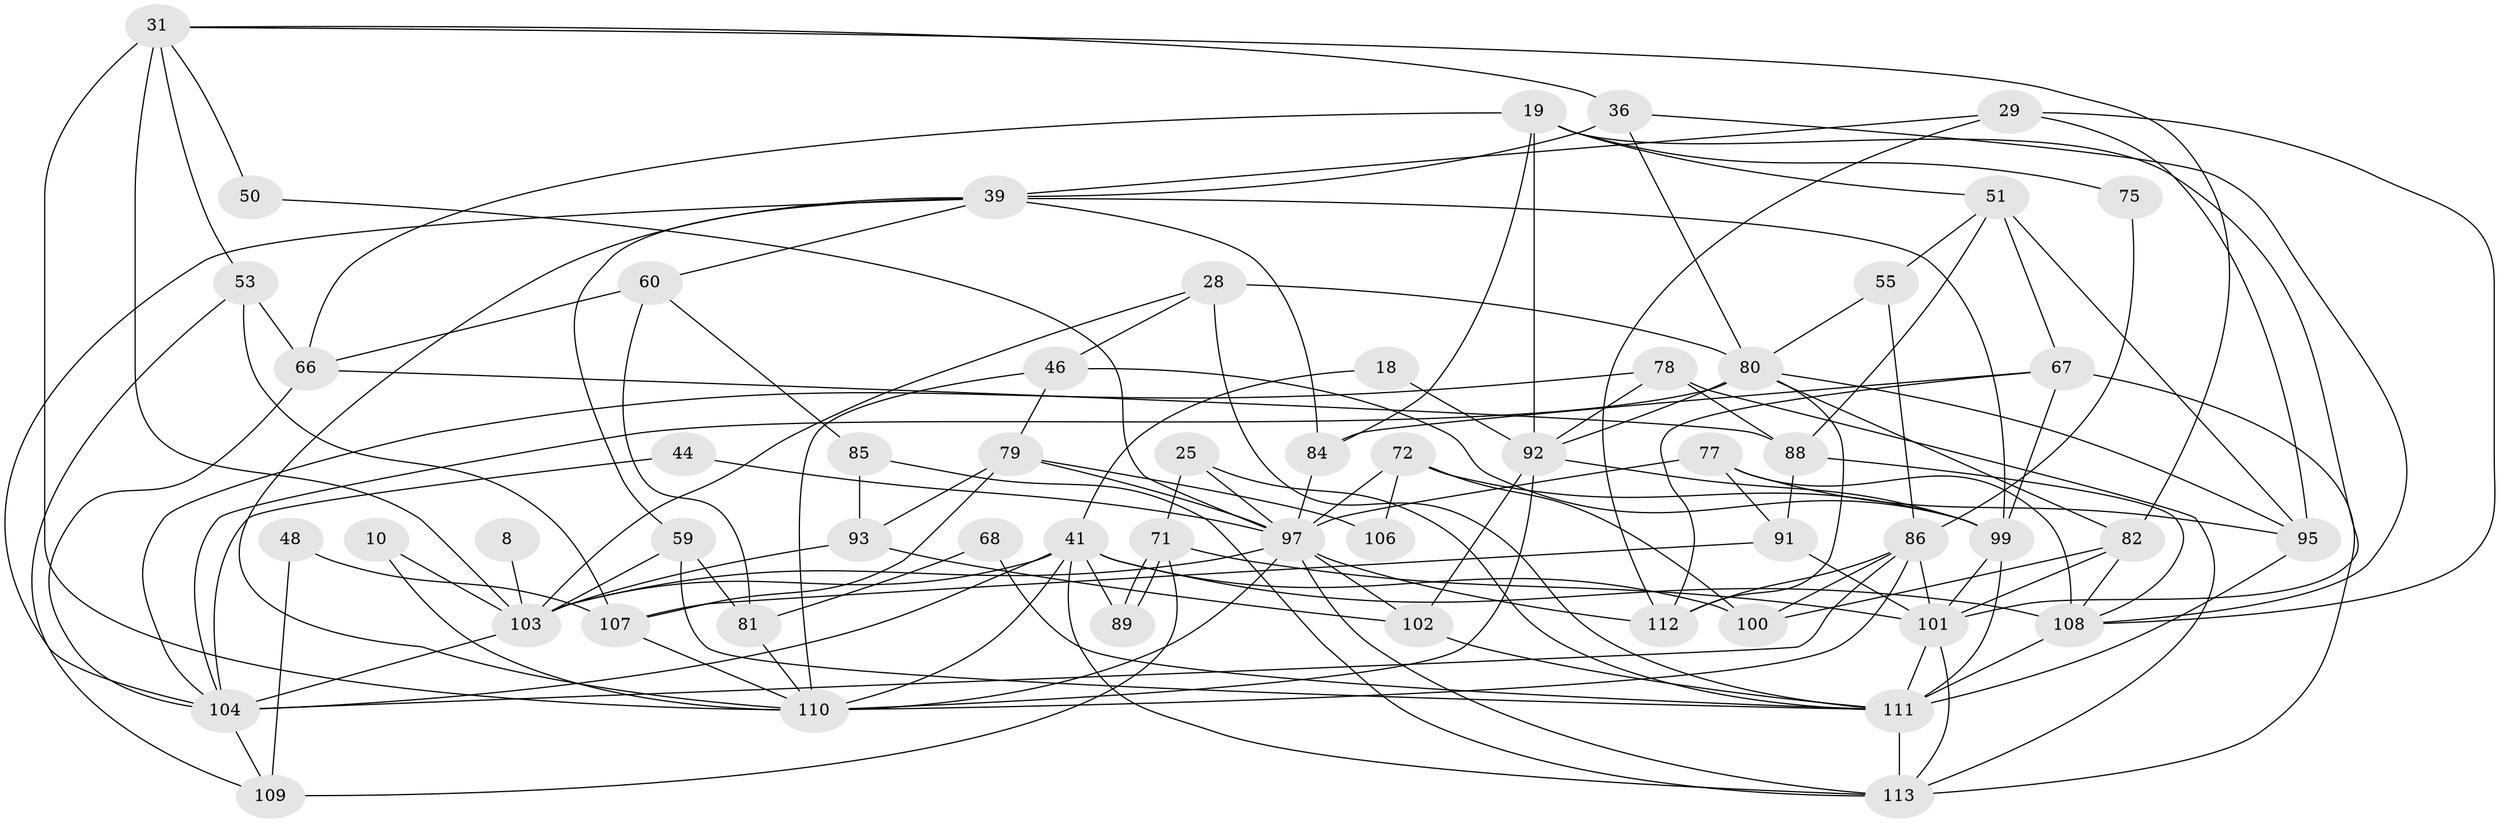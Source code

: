 // original degree distribution, {4: 0.3185840707964602, 3: 0.25663716814159293, 5: 0.11504424778761062, 2: 0.1592920353982301, 7: 0.035398230088495575, 8: 0.04424778761061947, 6: 0.061946902654867256, 10: 0.008849557522123894}
// Generated by graph-tools (version 1.1) at 2025/51/03/09/25 04:51:28]
// undirected, 56 vertices, 138 edges
graph export_dot {
graph [start="1"]
  node [color=gray90,style=filled];
  8;
  10;
  18;
  19 [super="+1"];
  25;
  28 [super="+14"];
  29;
  31;
  36 [super="+32"];
  39 [super="+21+7"];
  41 [super="+12+40"];
  44;
  46;
  48;
  50;
  51 [super="+34"];
  53 [super="+6"];
  55;
  59 [super="+3"];
  60;
  66;
  67 [super="+15+63"];
  68;
  71 [super="+37"];
  72 [super="+47"];
  75;
  77;
  78 [super="+69"];
  79;
  80 [super="+17+11"];
  81;
  82 [super="+33+73"];
  84;
  85;
  86 [super="+70+83"];
  88 [super="+38+13"];
  89;
  91 [super="+27+45"];
  92 [super="+76"];
  93 [super="+4+56"];
  95 [super="+22+57"];
  97 [super="+43+16+23"];
  99 [super="+35+52"];
  100;
  101 [super="+58"];
  102;
  103 [super="+20+90"];
  104 [super="+64+65"];
  106;
  107;
  108 [super="+54"];
  109;
  110 [super="+96+74+94"];
  111 [super="+9+87"];
  112 [super="+105"];
  113 [super="+98"];
  8 -- 103 [weight=2];
  10 -- 103;
  10 -- 110;
  18 -- 92;
  18 -- 41;
  19 -- 84;
  19 -- 101 [weight=2];
  19 -- 75;
  19 -- 66;
  19 -- 92 [weight=2];
  19 -- 51;
  25 -- 71;
  25 -- 97;
  25 -- 111;
  28 -- 46;
  28 -- 111;
  28 -- 80;
  28 -- 103;
  29 -- 108;
  29 -- 112;
  29 -- 39;
  29 -- 95;
  31 -- 50;
  31 -- 53;
  31 -- 82;
  31 -- 103 [weight=2];
  31 -- 36;
  31 -- 110 [weight=2];
  36 -- 39;
  36 -- 108;
  36 -- 80 [weight=2];
  39 -- 84;
  39 -- 110;
  39 -- 99;
  39 -- 104;
  39 -- 59;
  39 -- 60;
  41 -- 108;
  41 -- 100;
  41 -- 89;
  41 -- 103 [weight=2];
  41 -- 113 [weight=2];
  41 -- 104;
  41 -- 110 [weight=2];
  44 -- 97;
  44 -- 104;
  46 -- 79;
  46 -- 99 [weight=2];
  46 -- 110;
  48 -- 109;
  48 -- 107;
  50 -- 97;
  51 -- 55;
  51 -- 88;
  51 -- 95;
  51 -- 67;
  53 -- 109 [weight=2];
  53 -- 107;
  53 -- 66;
  55 -- 80;
  55 -- 86;
  59 -- 111 [weight=2];
  59 -- 81;
  59 -- 103;
  60 -- 81;
  60 -- 66;
  60 -- 85;
  66 -- 88;
  66 -- 104;
  67 -- 113;
  67 -- 84;
  67 -- 112;
  67 -- 99;
  68 -- 81;
  68 -- 111;
  71 -- 89;
  71 -- 89;
  71 -- 101;
  71 -- 109 [weight=2];
  72 -- 100 [weight=2];
  72 -- 106;
  72 -- 97 [weight=2];
  72 -- 99;
  75 -- 86;
  77 -- 95;
  77 -- 108;
  77 -- 97;
  77 -- 91;
  78 -- 92;
  78 -- 104;
  78 -- 113 [weight=2];
  78 -- 88;
  79 -- 106;
  79 -- 107;
  79 -- 93;
  79 -- 97;
  80 -- 112 [weight=2];
  80 -- 82;
  80 -- 92 [weight=2];
  80 -- 104 [weight=2];
  80 -- 95;
  81 -- 110;
  82 -- 100 [weight=2];
  82 -- 108;
  82 -- 101;
  84 -- 97;
  85 -- 93 [weight=2];
  85 -- 113;
  86 -- 100;
  86 -- 104 [weight=2];
  86 -- 101;
  86 -- 112;
  86 -- 110;
  88 -- 108;
  88 -- 91;
  91 -- 107;
  91 -- 101;
  92 -- 102;
  92 -- 99;
  92 -- 110;
  93 -- 102;
  93 -- 103;
  95 -- 111 [weight=2];
  97 -- 110 [weight=2];
  97 -- 103 [weight=2];
  97 -- 113;
  97 -- 112 [weight=2];
  97 -- 102;
  99 -- 101;
  99 -- 111 [weight=2];
  101 -- 113;
  101 -- 111;
  102 -- 111;
  103 -- 104;
  104 -- 109;
  107 -- 110;
  108 -- 111 [weight=3];
  111 -- 113;
}
